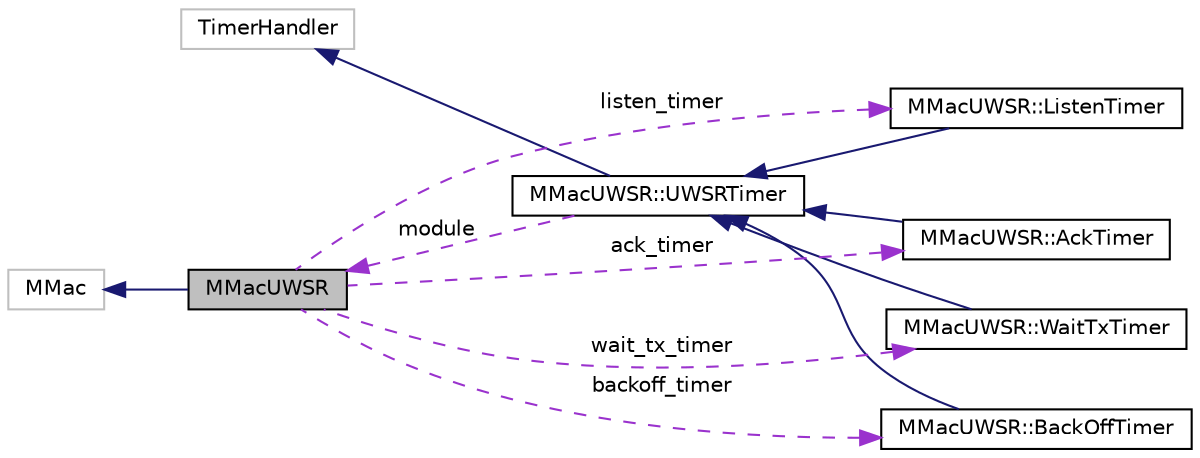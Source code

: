 digraph "MMacUWSR"
{
 // LATEX_PDF_SIZE
  edge [fontname="Helvetica",fontsize="10",labelfontname="Helvetica",labelfontsize="10"];
  node [fontname="Helvetica",fontsize="10",shape=record];
  rankdir="LR";
  Node1 [label="MMacUWSR",height=0.2,width=0.4,color="black", fillcolor="grey75", style="filled", fontcolor="black",tooltip="This is the base class of MMacUWSR protocol, which is a derived class of MMac."];
  Node2 -> Node1 [dir="back",color="midnightblue",fontsize="10",style="solid",fontname="Helvetica"];
  Node2 [label="MMac",height=0.2,width=0.4,color="grey75", fillcolor="white", style="filled",tooltip=" "];
  Node3 -> Node1 [dir="back",color="darkorchid3",fontsize="10",style="dashed",label=" backoff_timer" ,fontname="Helvetica"];
  Node3 [label="MMacUWSR::BackOffTimer",height=0.2,width=0.4,color="black", fillcolor="white", style="filled",URL="$classMMacUWSR_1_1BackOffTimer.html",tooltip="Base class of BackoffTimer."];
  Node4 -> Node3 [dir="back",color="midnightblue",fontsize="10",style="solid",fontname="Helvetica"];
  Node4 [label="MMacUWSR::UWSRTimer",height=0.2,width=0.4,color="black", fillcolor="white", style="filled",URL="$classMMacUWSR_1_1UWSRTimer.html",tooltip="Base class of all the timer used in this protocol."];
  Node5 -> Node4 [dir="back",color="midnightblue",fontsize="10",style="solid",fontname="Helvetica"];
  Node5 [label="TimerHandler",height=0.2,width=0.4,color="grey75", fillcolor="white", style="filled",tooltip=" "];
  Node1 -> Node4 [dir="back",color="darkorchid3",fontsize="10",style="dashed",label=" module" ,fontname="Helvetica"];
  Node6 -> Node1 [dir="back",color="darkorchid3",fontsize="10",style="dashed",label=" ack_timer" ,fontname="Helvetica"];
  Node6 [label="MMacUWSR::AckTimer",height=0.2,width=0.4,color="black", fillcolor="white", style="filled",URL="$classMMacUWSR_1_1AckTimer.html",tooltip="Base class of AckTimer, which is a derived class of UWSRTimer."];
  Node4 -> Node6 [dir="back",color="midnightblue",fontsize="10",style="solid",fontname="Helvetica"];
  Node7 -> Node1 [dir="back",color="darkorchid3",fontsize="10",style="dashed",label=" wait_tx_timer" ,fontname="Helvetica"];
  Node7 [label="MMacUWSR::WaitTxTimer",height=0.2,width=0.4,color="black", fillcolor="white", style="filled",URL="$classMMacUWSR_1_1WaitTxTimer.html",tooltip="Base class of WaitTxTimer, which is a derived class of UWSRTimer."];
  Node4 -> Node7 [dir="back",color="midnightblue",fontsize="10",style="solid",fontname="Helvetica"];
  Node8 -> Node1 [dir="back",color="darkorchid3",fontsize="10",style="dashed",label=" listen_timer" ,fontname="Helvetica"];
  Node8 [label="MMacUWSR::ListenTimer",height=0.2,width=0.4,color="black", fillcolor="white", style="filled",URL="$classMMacUWSR_1_1ListenTimer.html",tooltip="Base class of ListenTimer, which is a derived class of UWSRTimer."];
  Node4 -> Node8 [dir="back",color="midnightblue",fontsize="10",style="solid",fontname="Helvetica"];
}
